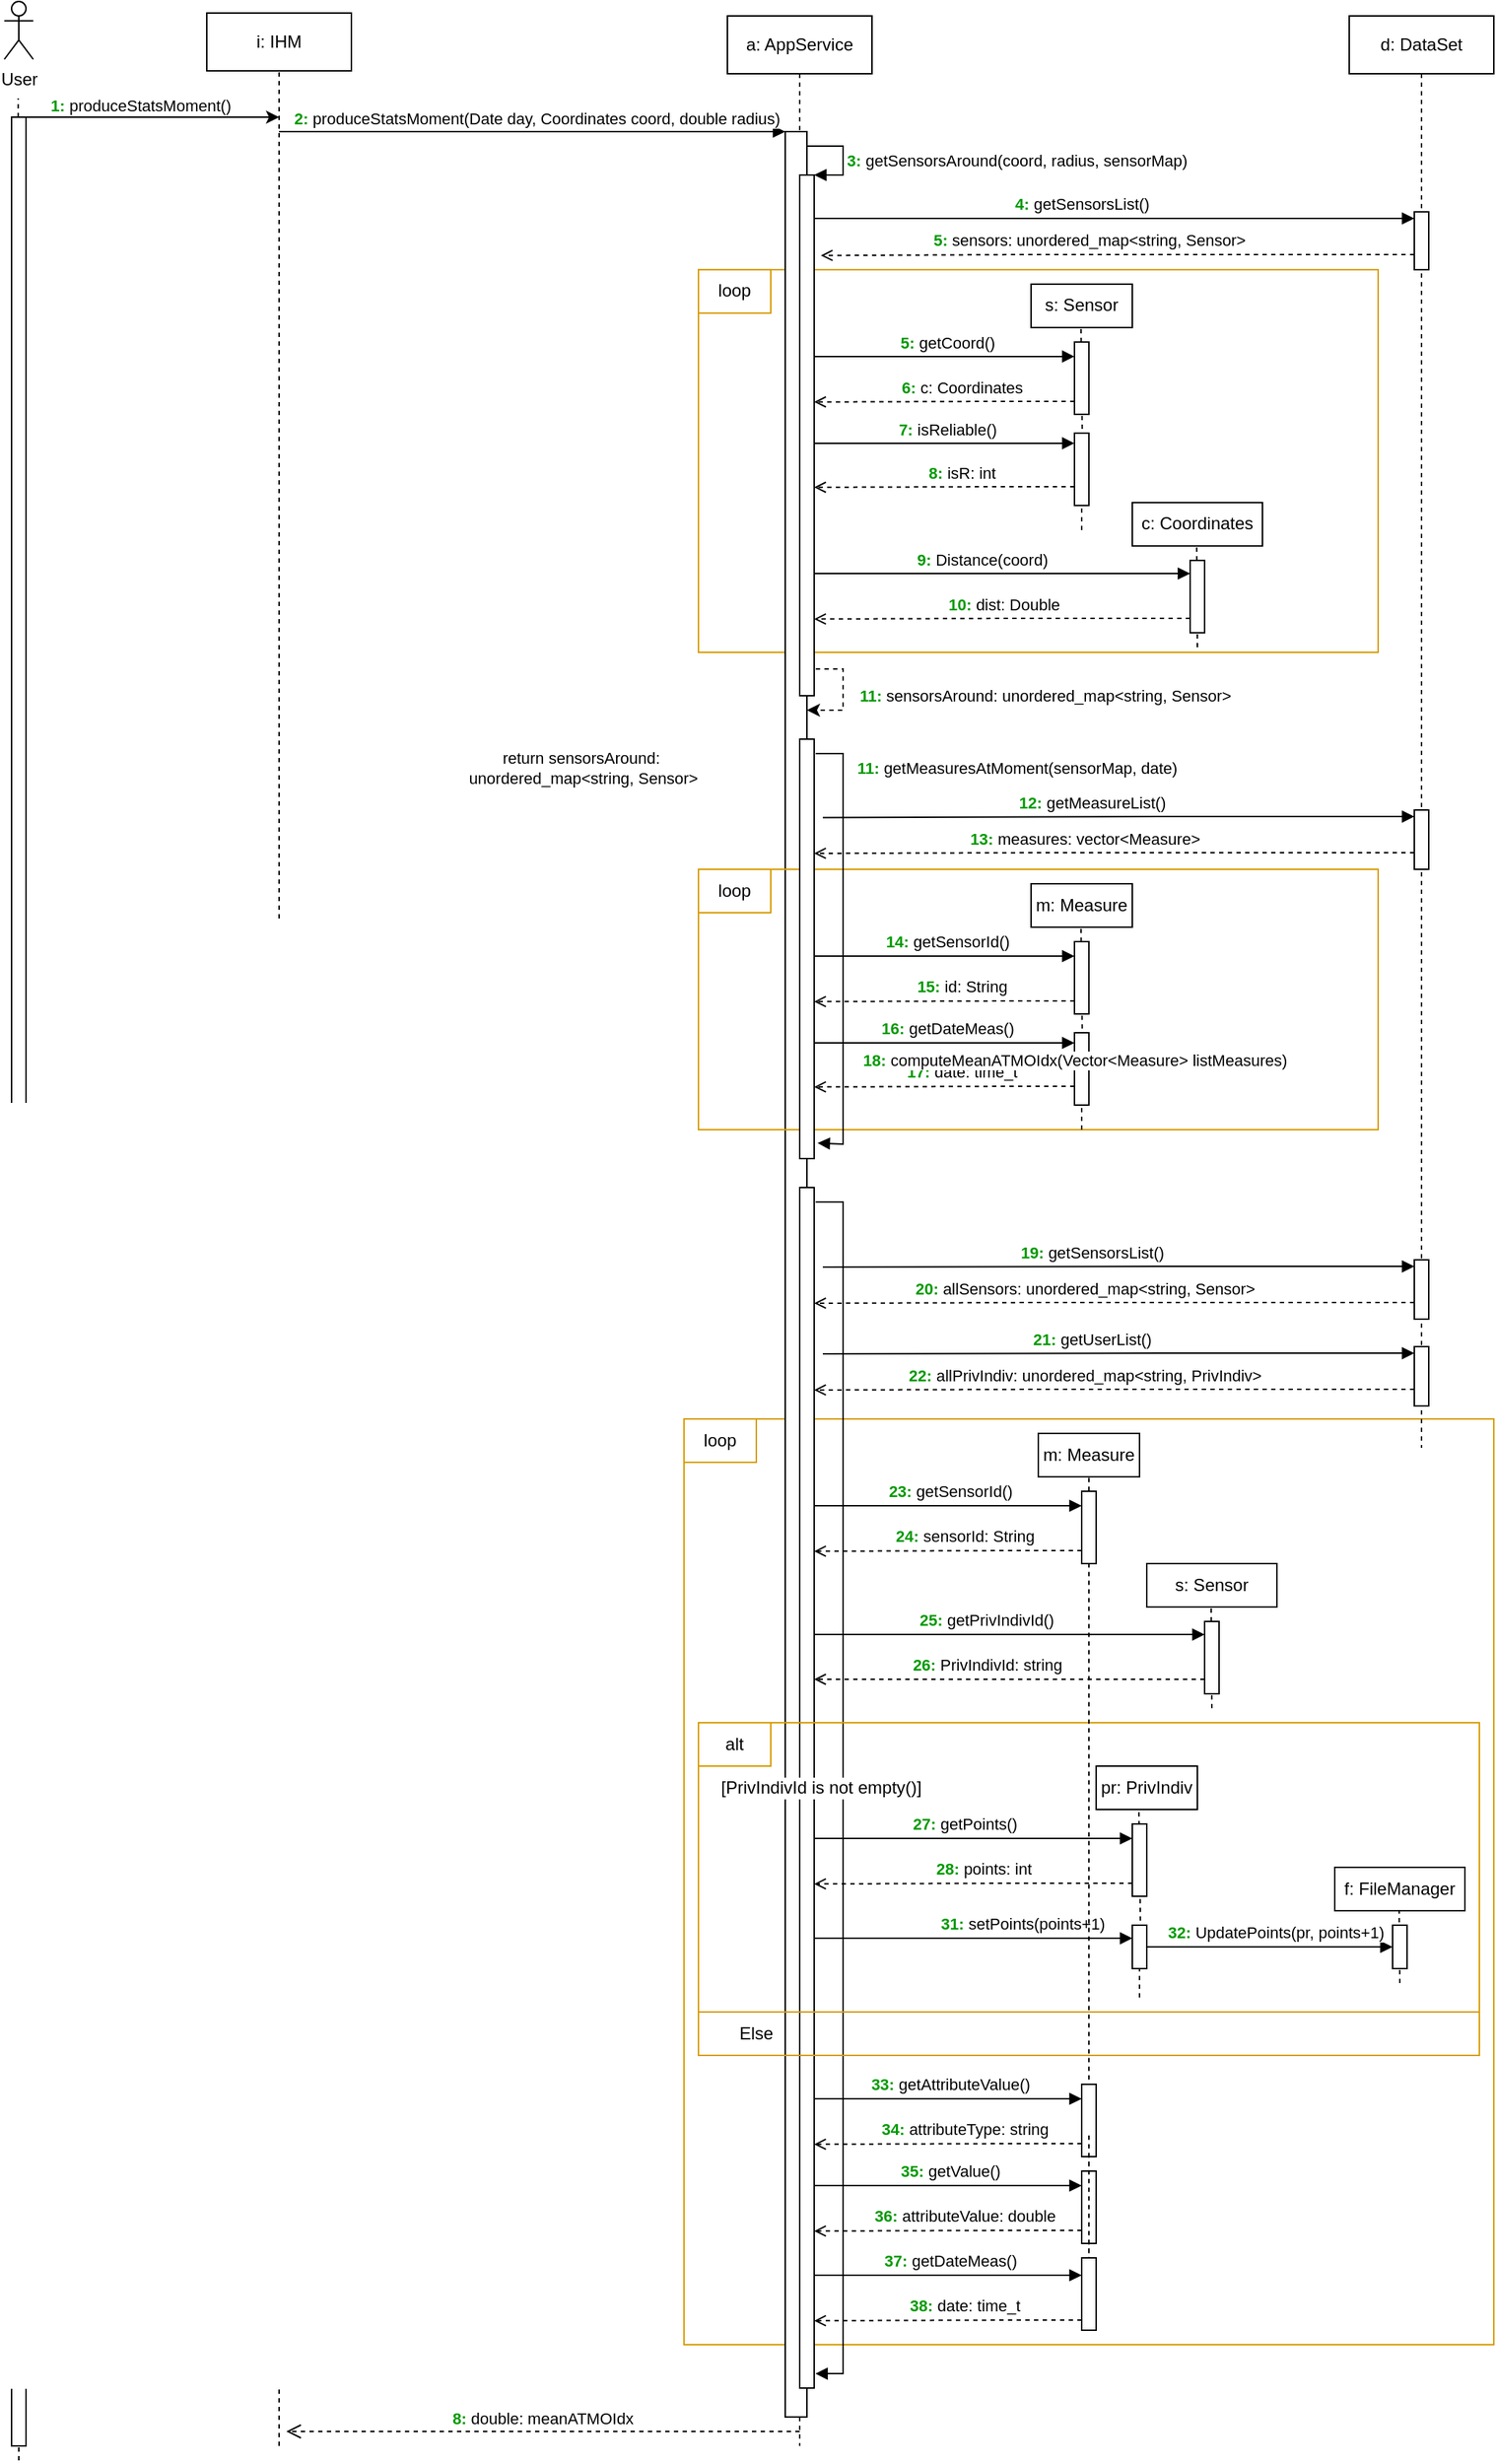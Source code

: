 <mxfile version="21.3.7" type="github">
  <diagram name="Page-1" id="I7RDIdogmaN5I8TK1vOo">
    <mxGraphModel dx="844" dy="445" grid="1" gridSize="10" guides="1" tooltips="1" connect="1" arrows="1" fold="1" page="1" pageScale="1" pageWidth="1169" pageHeight="827" math="0" shadow="0">
      <root>
        <mxCell id="0" />
        <mxCell id="1" parent="0" />
        <mxCell id="uYeei7Lv4TWuoTGojl9b-30" value="" style="rounded=0;whiteSpace=wrap;html=1;fillColor=none;strokeColor=#d79b00;" parent="1" vertex="1">
          <mxGeometry x="600" y="235.45" width="470" height="264.55" as="geometry" />
        </mxCell>
        <mxCell id="lTyu3lunZ6KWJDxjWzxX-1" value="" style="rounded=0;whiteSpace=wrap;html=1;fillColor=none;strokeColor=#d79b00;" parent="1" vertex="1">
          <mxGeometry x="590" y="1030" width="560" height="640" as="geometry" />
        </mxCell>
        <mxCell id="bnaxQuVBlEbO6aS_ppuL-53" value="a: AppService" style="shape=umlLifeline;perimeter=lifelinePerimeter;whiteSpace=wrap;html=1;container=0;dropTarget=0;collapsible=0;recursiveResize=0;outlineConnect=0;portConstraint=eastwest;newEdgeStyle={&quot;edgeStyle&quot;:&quot;elbowEdgeStyle&quot;,&quot;elbow&quot;:&quot;vertical&quot;,&quot;curved&quot;:0,&quot;rounded&quot;:0};" parent="1" vertex="1">
          <mxGeometry x="620" y="60" width="100" height="1680" as="geometry" />
        </mxCell>
        <mxCell id="bnaxQuVBlEbO6aS_ppuL-54" value="" style="html=1;points=[];perimeter=orthogonalPerimeter;outlineConnect=0;targetShapes=umlLifeline;portConstraint=eastwest;newEdgeStyle={&quot;edgeStyle&quot;:&quot;elbowEdgeStyle&quot;,&quot;elbow&quot;:&quot;vertical&quot;,&quot;curved&quot;:0,&quot;rounded&quot;:0};" parent="bnaxQuVBlEbO6aS_ppuL-53" vertex="1">
          <mxGeometry x="40" y="80" width="15" height="1580" as="geometry" />
        </mxCell>
        <mxCell id="uYeei7Lv4TWuoTGojl9b-63" value="" style="rounded=0;whiteSpace=wrap;html=1;fillColor=none;strokeColor=#d79b00;" parent="bnaxQuVBlEbO6aS_ppuL-53" vertex="1">
          <mxGeometry x="-20" y="590" width="470" height="180" as="geometry" />
        </mxCell>
        <mxCell id="uYeei7Lv4TWuoTGojl9b-64" value="loop" style="rounded=0;whiteSpace=wrap;html=1;fillColor=none;strokeColor=#d79b00;" parent="bnaxQuVBlEbO6aS_ppuL-53" vertex="1">
          <mxGeometry x="-20" y="590" width="50" height="30" as="geometry" />
        </mxCell>
        <mxCell id="uYeei7Lv4TWuoTGojl9b-65" value="m: Measure" style="rounded=0;whiteSpace=wrap;html=1;" parent="bnaxQuVBlEbO6aS_ppuL-53" vertex="1">
          <mxGeometry x="210" y="600" width="70" height="30" as="geometry" />
        </mxCell>
        <mxCell id="uYeei7Lv4TWuoTGojl9b-66" value="" style="endArrow=block;html=1;rounded=0;endFill=1;" parent="bnaxQuVBlEbO6aS_ppuL-53" target="uYeei7Lv4TWuoTGojl9b-69" edge="1">
          <mxGeometry width="50" height="50" relative="1" as="geometry">
            <mxPoint x="60" y="650" as="sourcePoint" />
            <mxPoint x="230" y="650" as="targetPoint" />
            <Array as="points">
              <mxPoint x="100" y="650" />
            </Array>
          </mxGeometry>
        </mxCell>
        <mxCell id="uYeei7Lv4TWuoTGojl9b-67" value="&lt;b style=&quot;border-color: var(--border-color); caret-color: rgb(0, 153, 0); color: rgb(0, 153, 0);&quot;&gt;14:&amp;nbsp;&lt;/b&gt;getSensorId()" style="edgeLabel;html=1;align=center;verticalAlign=middle;resizable=0;points=[];" parent="uYeei7Lv4TWuoTGojl9b-66" vertex="1" connectable="0">
          <mxGeometry x="-0.412" y="2" relative="1" as="geometry">
            <mxPoint x="39" y="-8" as="offset" />
          </mxGeometry>
        </mxCell>
        <mxCell id="uYeei7Lv4TWuoTGojl9b-68" value="" style="endArrow=none;dashed=1;html=1;rounded=0;exitX=0.563;exitY=0.422;exitDx=0;exitDy=0;exitPerimeter=0;" parent="bnaxQuVBlEbO6aS_ppuL-53" source="uYeei7Lv4TWuoTGojl9b-80" edge="1">
          <mxGeometry width="50" height="50" relative="1" as="geometry">
            <mxPoint x="245" y="700" as="sourcePoint" />
            <mxPoint x="244.55" y="630" as="targetPoint" />
          </mxGeometry>
        </mxCell>
        <mxCell id="uYeei7Lv4TWuoTGojl9b-69" value="" style="html=1;points=[];perimeter=orthogonalPerimeter;outlineConnect=0;targetShapes=umlLifeline;portConstraint=eastwest;newEdgeStyle={&quot;edgeStyle&quot;:&quot;elbowEdgeStyle&quot;,&quot;elbow&quot;:&quot;vertical&quot;,&quot;curved&quot;:0,&quot;rounded&quot;:0};" parent="bnaxQuVBlEbO6aS_ppuL-53" vertex="1">
          <mxGeometry x="240" y="640" width="10" height="50" as="geometry" />
        </mxCell>
        <mxCell id="uYeei7Lv4TWuoTGojl9b-70" value="" style="endArrow=open;html=1;rounded=0;endFill=0;dashed=1;entryX=1.055;entryY=0.269;entryDx=0;entryDy=0;entryPerimeter=0;" parent="bnaxQuVBlEbO6aS_ppuL-53" source="uYeei7Lv4TWuoTGojl9b-69" edge="1">
          <mxGeometry width="50" height="50" relative="1" as="geometry">
            <mxPoint x="240" y="670" as="sourcePoint" />
            <mxPoint x="60" y="681.45" as="targetPoint" />
            <Array as="points">
              <mxPoint x="200" y="681" />
            </Array>
          </mxGeometry>
        </mxCell>
        <mxCell id="uYeei7Lv4TWuoTGojl9b-71" value="&lt;b style=&quot;border-color: var(--border-color); caret-color: rgb(0, 153, 0); color: rgb(0, 153, 0);&quot;&gt;15: &lt;/b&gt;&lt;span style=&quot;border-color: var(--border-color); caret-color: rgb(0, 153, 0);&quot;&gt;id&lt;/span&gt;:&amp;nbsp;String" style="edgeLabel;html=1;align=center;verticalAlign=middle;resizable=0;points=[];" parent="uYeei7Lv4TWuoTGojl9b-70" vertex="1" connectable="0">
          <mxGeometry x="0.279" y="1" relative="1" as="geometry">
            <mxPoint x="37" y="-11" as="offset" />
          </mxGeometry>
        </mxCell>
        <mxCell id="uYeei7Lv4TWuoTGojl9b-79" value="" style="endArrow=none;dashed=1;html=1;rounded=0;" parent="bnaxQuVBlEbO6aS_ppuL-53" target="uYeei7Lv4TWuoTGojl9b-80" edge="1">
          <mxGeometry width="50" height="50" relative="1" as="geometry">
            <mxPoint x="245" y="770" as="sourcePoint" />
            <mxPoint x="244.55" y="630" as="targetPoint" />
          </mxGeometry>
        </mxCell>
        <mxCell id="uYeei7Lv4TWuoTGojl9b-80" value="" style="html=1;points=[];perimeter=orthogonalPerimeter;outlineConnect=0;targetShapes=umlLifeline;portConstraint=eastwest;newEdgeStyle={&quot;edgeStyle&quot;:&quot;elbowEdgeStyle&quot;,&quot;elbow&quot;:&quot;vertical&quot;,&quot;curved&quot;:0,&quot;rounded&quot;:0};" parent="bnaxQuVBlEbO6aS_ppuL-53" vertex="1">
          <mxGeometry x="240" y="703" width="10" height="50" as="geometry" />
        </mxCell>
        <mxCell id="uYeei7Lv4TWuoTGojl9b-81" value="" style="endArrow=block;html=1;rounded=0;endFill=1;" parent="bnaxQuVBlEbO6aS_ppuL-53" edge="1">
          <mxGeometry width="50" height="50" relative="1" as="geometry">
            <mxPoint x="60" y="710" as="sourcePoint" />
            <mxPoint x="240" y="710" as="targetPoint" />
            <Array as="points">
              <mxPoint x="100" y="710" />
            </Array>
          </mxGeometry>
        </mxCell>
        <mxCell id="uYeei7Lv4TWuoTGojl9b-82" value="&lt;b style=&quot;border-color: var(--border-color); caret-color: rgb(0, 153, 0); color: rgb(0, 153, 0);&quot;&gt;16:&amp;nbsp;&lt;/b&gt;getDateMeas()" style="edgeLabel;html=1;align=center;verticalAlign=middle;resizable=0;points=[];" parent="uYeei7Lv4TWuoTGojl9b-81" vertex="1" connectable="0">
          <mxGeometry x="-0.412" y="2" relative="1" as="geometry">
            <mxPoint x="39" y="-8" as="offset" />
          </mxGeometry>
        </mxCell>
        <mxCell id="uYeei7Lv4TWuoTGojl9b-83" value="" style="endArrow=open;html=1;rounded=0;endFill=0;dashed=1;entryX=1.055;entryY=0.269;entryDx=0;entryDy=0;entryPerimeter=0;" parent="bnaxQuVBlEbO6aS_ppuL-53" edge="1">
          <mxGeometry width="50" height="50" relative="1" as="geometry">
            <mxPoint x="240" y="740" as="sourcePoint" />
            <mxPoint x="60" y="740.45" as="targetPoint" />
            <Array as="points">
              <mxPoint x="200" y="740" />
            </Array>
          </mxGeometry>
        </mxCell>
        <mxCell id="uYeei7Lv4TWuoTGojl9b-84" value="&lt;b style=&quot;border-color: var(--border-color); caret-color: rgb(0, 153, 0); color: rgb(0, 153, 0);&quot;&gt;17: &lt;/b&gt;&lt;span style=&quot;border-color: var(--border-color); caret-color: rgb(0, 153, 0);&quot;&gt;date:&lt;/span&gt;&lt;b style=&quot;border-color: var(--border-color); caret-color: rgb(0, 153, 0); color: rgb(0, 153, 0);&quot;&gt;&amp;nbsp;&lt;/b&gt;time_t" style="edgeLabel;html=1;align=center;verticalAlign=middle;resizable=0;points=[];" parent="uYeei7Lv4TWuoTGojl9b-83" vertex="1" connectable="0">
          <mxGeometry x="0.279" y="1" relative="1" as="geometry">
            <mxPoint x="37" y="-11" as="offset" />
          </mxGeometry>
        </mxCell>
        <mxCell id="bnaxQuVBlEbO6aS_ppuL-55" value="&lt;font color=&quot;#009900&quot;&gt;&lt;b&gt;2:&lt;/b&gt;&lt;/font&gt;&lt;font color=&quot;#99ff99&quot;&gt; &lt;/font&gt;produceStatsMoment(Date day, Coordinates coord, double radius)" style="html=1;verticalAlign=bottom;endArrow=block;edgeStyle=elbowEdgeStyle;elbow=vertical;curved=0;rounded=0;" parent="1" target="bnaxQuVBlEbO6aS_ppuL-54" edge="1">
          <mxGeometry x="0.014" relative="1" as="geometry">
            <mxPoint x="310" y="140" as="sourcePoint" />
            <Array as="points">
              <mxPoint x="390" y="140" />
            </Array>
            <mxPoint as="offset" />
          </mxGeometry>
        </mxCell>
        <mxCell id="bnaxQuVBlEbO6aS_ppuL-57" value="d: DataSet" style="shape=umlLifeline;perimeter=lifelinePerimeter;whiteSpace=wrap;html=1;container=0;dropTarget=0;collapsible=0;recursiveResize=0;outlineConnect=0;portConstraint=eastwest;newEdgeStyle={&quot;edgeStyle&quot;:&quot;elbowEdgeStyle&quot;,&quot;elbow&quot;:&quot;vertical&quot;,&quot;curved&quot;:0,&quot;rounded&quot;:0};" parent="1" vertex="1">
          <mxGeometry x="1050" y="60" width="100" height="990" as="geometry" />
        </mxCell>
        <mxCell id="bnaxQuVBlEbO6aS_ppuL-59" value="" style="html=1;points=[];perimeter=orthogonalPerimeter;outlineConnect=0;targetShapes=umlLifeline;portConstraint=eastwest;newEdgeStyle={&quot;edgeStyle&quot;:&quot;elbowEdgeStyle&quot;,&quot;elbow&quot;:&quot;vertical&quot;,&quot;curved&quot;:0,&quot;rounded&quot;:0};" parent="bnaxQuVBlEbO6aS_ppuL-57" vertex="1">
          <mxGeometry x="45" y="135.45" width="10" height="40" as="geometry" />
        </mxCell>
        <mxCell id="uYeei7Lv4TWuoTGojl9b-89" value="" style="html=1;points=[];perimeter=orthogonalPerimeter;outlineConnect=0;targetShapes=umlLifeline;portConstraint=eastwest;newEdgeStyle={&quot;edgeStyle&quot;:&quot;elbowEdgeStyle&quot;,&quot;elbow&quot;:&quot;vertical&quot;,&quot;curved&quot;:0,&quot;rounded&quot;:0};" parent="bnaxQuVBlEbO6aS_ppuL-57" vertex="1">
          <mxGeometry x="45" y="860" width="10" height="41" as="geometry" />
        </mxCell>
        <mxCell id="uYeei7Lv4TWuoTGojl9b-90" value="" style="endArrow=block;html=1;rounded=0;endFill=1;exitX=1.6;exitY=0.187;exitDx=0;exitDy=0;exitPerimeter=0;" parent="bnaxQuVBlEbO6aS_ppuL-57" edge="1">
          <mxGeometry width="50" height="50" relative="1" as="geometry">
            <mxPoint x="-364" y="865" as="sourcePoint" />
            <mxPoint x="45" y="864.55" as="targetPoint" />
            <Array as="points">
              <mxPoint x="-130" y="864.55" />
            </Array>
          </mxGeometry>
        </mxCell>
        <mxCell id="uYeei7Lv4TWuoTGojl9b-91" value="&lt;b style=&quot;border-color: var(--border-color); caret-color: rgb(0, 153, 0); color: rgb(0, 153, 0);&quot;&gt;19:&amp;nbsp;&lt;/b&gt;getSensorsList()" style="edgeLabel;html=1;align=center;verticalAlign=middle;resizable=0;points=[];" parent="uYeei7Lv4TWuoTGojl9b-90" vertex="1" connectable="0">
          <mxGeometry x="-0.412" y="2" relative="1" as="geometry">
            <mxPoint x="66" y="-8" as="offset" />
          </mxGeometry>
        </mxCell>
        <mxCell id="uYeei7Lv4TWuoTGojl9b-92" value="" style="endArrow=open;html=1;rounded=0;endFill=0;dashed=1;entryX=0.964;entryY=0.236;entryDx=0;entryDy=0;entryPerimeter=0;" parent="bnaxQuVBlEbO6aS_ppuL-57" edge="1">
          <mxGeometry width="50" height="50" relative="1" as="geometry">
            <mxPoint x="45" y="889.55" as="sourcePoint" />
            <mxPoint x="-370" y="890" as="targetPoint" />
            <Array as="points">
              <mxPoint x="-225" y="889.55" />
            </Array>
          </mxGeometry>
        </mxCell>
        <mxCell id="uYeei7Lv4TWuoTGojl9b-93" value="&lt;b style=&quot;border-color: var(--border-color); caret-color: rgb(0, 153, 0); color: rgb(0, 153, 0);&quot;&gt;20:&amp;nbsp;&lt;/b&gt;allSensors:&amp;nbsp;unordered_map&amp;lt;string, Sensor&amp;gt;" style="edgeLabel;html=1;align=center;verticalAlign=middle;resizable=0;points=[];" parent="uYeei7Lv4TWuoTGojl9b-92" vertex="1" connectable="0">
          <mxGeometry x="0.279" y="1" relative="1" as="geometry">
            <mxPoint x="37" y="-11" as="offset" />
          </mxGeometry>
        </mxCell>
        <mxCell id="uYeei7Lv4TWuoTGojl9b-94" value="" style="html=1;points=[];perimeter=orthogonalPerimeter;outlineConnect=0;targetShapes=umlLifeline;portConstraint=eastwest;newEdgeStyle={&quot;edgeStyle&quot;:&quot;elbowEdgeStyle&quot;,&quot;elbow&quot;:&quot;vertical&quot;,&quot;curved&quot;:0,&quot;rounded&quot;:0};" parent="bnaxQuVBlEbO6aS_ppuL-57" vertex="1">
          <mxGeometry x="45" y="920" width="10" height="41" as="geometry" />
        </mxCell>
        <mxCell id="uYeei7Lv4TWuoTGojl9b-95" value="" style="endArrow=block;html=1;rounded=0;endFill=1;exitX=1.6;exitY=0.187;exitDx=0;exitDy=0;exitPerimeter=0;" parent="bnaxQuVBlEbO6aS_ppuL-57" edge="1">
          <mxGeometry width="50" height="50" relative="1" as="geometry">
            <mxPoint x="-364" y="925" as="sourcePoint" />
            <mxPoint x="45" y="924.55" as="targetPoint" />
            <Array as="points">
              <mxPoint x="-130" y="924.55" />
            </Array>
          </mxGeometry>
        </mxCell>
        <mxCell id="uYeei7Lv4TWuoTGojl9b-96" value="&lt;b style=&quot;border-color: var(--border-color); caret-color: rgb(0, 153, 0); color: rgb(0, 153, 0);&quot;&gt;21:&amp;nbsp;&lt;/b&gt;getUserList()" style="edgeLabel;html=1;align=center;verticalAlign=middle;resizable=0;points=[];" parent="uYeei7Lv4TWuoTGojl9b-95" vertex="1" connectable="0">
          <mxGeometry x="-0.412" y="2" relative="1" as="geometry">
            <mxPoint x="66" y="-8" as="offset" />
          </mxGeometry>
        </mxCell>
        <mxCell id="uYeei7Lv4TWuoTGojl9b-97" value="" style="endArrow=open;html=1;rounded=0;endFill=0;dashed=1;entryX=0.964;entryY=0.236;entryDx=0;entryDy=0;entryPerimeter=0;" parent="bnaxQuVBlEbO6aS_ppuL-57" edge="1">
          <mxGeometry width="50" height="50" relative="1" as="geometry">
            <mxPoint x="45" y="949.55" as="sourcePoint" />
            <mxPoint x="-370" y="950" as="targetPoint" />
            <Array as="points">
              <mxPoint x="-225" y="949.55" />
            </Array>
          </mxGeometry>
        </mxCell>
        <mxCell id="uYeei7Lv4TWuoTGojl9b-98" value="&lt;b style=&quot;border-color: var(--border-color); caret-color: rgb(0, 153, 0); color: rgb(0, 153, 0);&quot;&gt;22:&amp;nbsp;&lt;/b&gt;allPrivIndiv:&amp;nbsp;unordered_map&amp;lt;string, PrivIndiv&amp;gt;" style="edgeLabel;html=1;align=center;verticalAlign=middle;resizable=0;points=[];" parent="uYeei7Lv4TWuoTGojl9b-97" vertex="1" connectable="0">
          <mxGeometry x="0.279" y="1" relative="1" as="geometry">
            <mxPoint x="37" y="-11" as="offset" />
          </mxGeometry>
        </mxCell>
        <mxCell id="bnaxQuVBlEbO6aS_ppuL-64" value="" style="endArrow=block;html=1;rounded=0;endFill=1;" parent="1" edge="1">
          <mxGeometry width="50" height="50" relative="1" as="geometry">
            <mxPoint x="675" y="200" as="sourcePoint" />
            <mxPoint x="1095" y="200" as="targetPoint" />
            <Array as="points">
              <mxPoint x="920" y="200" />
            </Array>
          </mxGeometry>
        </mxCell>
        <mxCell id="bnaxQuVBlEbO6aS_ppuL-65" value="&lt;b style=&quot;border-color: var(--border-color); caret-color: rgb(0, 153, 0); color: rgb(0, 153, 0);&quot;&gt;4:&amp;nbsp;&lt;/b&gt;getSensorsList()" style="edgeLabel;html=1;align=center;verticalAlign=middle;resizable=0;points=[];" parent="bnaxQuVBlEbO6aS_ppuL-64" vertex="1" connectable="0">
          <mxGeometry x="-0.412" y="2" relative="1" as="geometry">
            <mxPoint x="66" y="-8" as="offset" />
          </mxGeometry>
        </mxCell>
        <mxCell id="bnaxQuVBlEbO6aS_ppuL-66" value="" style="endArrow=open;html=1;rounded=0;endFill=0;dashed=1;entryX=1.462;entryY=0.195;entryDx=0;entryDy=0;entryPerimeter=0;" parent="1" edge="1">
          <mxGeometry width="50" height="50" relative="1" as="geometry">
            <mxPoint x="1095" y="225" as="sourcePoint" />
            <mxPoint x="684.62" y="225.65" as="targetPoint" />
            <Array as="points">
              <mxPoint x="825" y="225" />
            </Array>
          </mxGeometry>
        </mxCell>
        <mxCell id="bnaxQuVBlEbO6aS_ppuL-67" value="&lt;b style=&quot;border-color: var(--border-color); caret-color: rgb(0, 153, 0); color: rgb(0, 153, 0);&quot;&gt;5:&amp;nbsp;&lt;/b&gt;sensors:&amp;nbsp;unordered_map&amp;lt;string, Sensor&amp;gt;" style="edgeLabel;html=1;align=center;verticalAlign=middle;resizable=0;points=[];" parent="bnaxQuVBlEbO6aS_ppuL-66" vertex="1" connectable="0">
          <mxGeometry x="0.279" y="1" relative="1" as="geometry">
            <mxPoint x="37" y="-11" as="offset" />
          </mxGeometry>
        </mxCell>
        <mxCell id="bnaxQuVBlEbO6aS_ppuL-72" value="" style="endArrow=none;dashed=1;html=1;rounded=0;entryX=0.5;entryY=1;entryDx=0;entryDy=0;" parent="1" target="SnQVtgiCFjpJ4soECr5Y-1" edge="1">
          <mxGeometry width="50" height="50" relative="1" as="geometry">
            <mxPoint x="310" y="1740" as="sourcePoint" />
            <mxPoint x="300" y="105" as="targetPoint" />
          </mxGeometry>
        </mxCell>
        <mxCell id="SnQVtgiCFjpJ4soECr5Y-1" value="i: IHM" style="rounded=0;whiteSpace=wrap;html=1;" parent="1" vertex="1">
          <mxGeometry x="260" y="58" width="100" height="40" as="geometry" />
        </mxCell>
        <mxCell id="SnQVtgiCFjpJ4soECr5Y-16" value="User" style="shape=umlActor;verticalLabelPosition=bottom;verticalAlign=top;html=1;outlineConnect=0;" parent="1" vertex="1">
          <mxGeometry x="120" y="50" width="20" height="40" as="geometry" />
        </mxCell>
        <mxCell id="SnQVtgiCFjpJ4soECr5Y-17" value="" style="endArrow=none;dashed=1;html=1;rounded=0;" parent="1" source="SnQVtgiCFjpJ4soECr5Y-18" edge="1">
          <mxGeometry width="50" height="50" relative="1" as="geometry">
            <mxPoint x="130" y="370" as="sourcePoint" />
            <mxPoint x="129.6" y="117" as="targetPoint" />
          </mxGeometry>
        </mxCell>
        <mxCell id="SnQVtgiCFjpJ4soECr5Y-19" value="" style="endArrow=none;dashed=1;html=1;rounded=0;" parent="1" target="SnQVtgiCFjpJ4soECr5Y-18" edge="1">
          <mxGeometry width="50" height="50" relative="1" as="geometry">
            <mxPoint x="130" y="1750" as="sourcePoint" />
            <mxPoint x="129.6" y="117" as="targetPoint" />
          </mxGeometry>
        </mxCell>
        <mxCell id="SnQVtgiCFjpJ4soECr5Y-18" value="" style="rounded=0;whiteSpace=wrap;html=1;" parent="1" vertex="1">
          <mxGeometry x="125" y="130" width="10" height="1610" as="geometry" />
        </mxCell>
        <mxCell id="SnQVtgiCFjpJ4soECr5Y-20" value="" style="endArrow=classic;html=1;rounded=0;exitX=1;exitY=0;exitDx=0;exitDy=0;" parent="1" source="SnQVtgiCFjpJ4soECr5Y-18" edge="1">
          <mxGeometry width="50" height="50" relative="1" as="geometry">
            <mxPoint x="230" y="180" as="sourcePoint" />
            <mxPoint x="310" y="130" as="targetPoint" />
          </mxGeometry>
        </mxCell>
        <mxCell id="SnQVtgiCFjpJ4soECr5Y-21" value="&lt;b style=&quot;border-color: var(--border-color); caret-color: rgb(0, 153, 0); color: rgb(0, 153, 0);&quot;&gt;1:&amp;nbsp;&lt;/b&gt;produceStatsMoment()" style="edgeLabel;html=1;align=center;verticalAlign=middle;resizable=0;points=[];" parent="SnQVtgiCFjpJ4soECr5Y-20" vertex="1" connectable="0">
          <mxGeometry x="-0.213" relative="1" as="geometry">
            <mxPoint x="10" y="-8" as="offset" />
          </mxGeometry>
        </mxCell>
        <mxCell id="uYeei7Lv4TWuoTGojl9b-27" value="" style="rounded=0;whiteSpace=wrap;html=1;" parent="1" vertex="1">
          <mxGeometry x="670" y="170" width="10" height="360" as="geometry" />
        </mxCell>
        <mxCell id="uYeei7Lv4TWuoTGojl9b-28" value="" style="endArrow=block;html=1;rounded=0;endFill=1;entryX=1;entryY=0;entryDx=0;entryDy=0;" parent="1" target="uYeei7Lv4TWuoTGojl9b-27" edge="1" source="bnaxQuVBlEbO6aS_ppuL-54">
          <mxGeometry width="50" height="50" relative="1" as="geometry">
            <mxPoint x="681" y="160" as="sourcePoint" />
            <mxPoint x="681" y="660" as="targetPoint" />
            <Array as="points">
              <mxPoint x="700" y="150" />
              <mxPoint x="700" y="170" />
            </Array>
          </mxGeometry>
        </mxCell>
        <mxCell id="uYeei7Lv4TWuoTGojl9b-29" value="&lt;b style=&quot;border-color: var(--border-color); caret-color: rgb(0, 153, 0); color: rgb(0, 153, 0);&quot;&gt;3:&amp;nbsp;&lt;/b&gt;getSensorsAround(coord, radius, sensorMap)" style="edgeLabel;html=1;align=center;verticalAlign=middle;resizable=0;points=[];" parent="uYeei7Lv4TWuoTGojl9b-28" vertex="1" connectable="0">
          <mxGeometry x="0.018" y="2" relative="1" as="geometry">
            <mxPoint x="118" y="2" as="offset" />
          </mxGeometry>
        </mxCell>
        <mxCell id="uYeei7Lv4TWuoTGojl9b-31" value="loop" style="rounded=0;whiteSpace=wrap;html=1;fillColor=none;strokeColor=#d79b00;" parent="1" vertex="1">
          <mxGeometry x="600" y="235.45" width="50" height="30" as="geometry" />
        </mxCell>
        <mxCell id="uYeei7Lv4TWuoTGojl9b-34" value="s: Sensor" style="rounded=0;whiteSpace=wrap;html=1;" parent="1" vertex="1">
          <mxGeometry x="830" y="245.45" width="70" height="30" as="geometry" />
        </mxCell>
        <mxCell id="uYeei7Lv4TWuoTGojl9b-35" value="" style="endArrow=block;html=1;rounded=0;endFill=1;" parent="1" target="uYeei7Lv4TWuoTGojl9b-38" edge="1">
          <mxGeometry width="50" height="50" relative="1" as="geometry">
            <mxPoint x="680" y="295.45" as="sourcePoint" />
            <mxPoint x="850" y="295.45" as="targetPoint" />
            <Array as="points">
              <mxPoint x="720" y="295.45" />
            </Array>
          </mxGeometry>
        </mxCell>
        <mxCell id="uYeei7Lv4TWuoTGojl9b-36" value="&lt;b style=&quot;border-color: var(--border-color); caret-color: rgb(0, 153, 0); color: rgb(0, 153, 0);&quot;&gt;5:&amp;nbsp;&lt;/b&gt;getCoord()" style="edgeLabel;html=1;align=center;verticalAlign=middle;resizable=0;points=[];" parent="uYeei7Lv4TWuoTGojl9b-35" vertex="1" connectable="0">
          <mxGeometry x="-0.412" y="2" relative="1" as="geometry">
            <mxPoint x="39" y="-8" as="offset" />
          </mxGeometry>
        </mxCell>
        <mxCell id="uYeei7Lv4TWuoTGojl9b-37" value="" style="endArrow=none;dashed=1;html=1;rounded=0;exitX=0.563;exitY=0.422;exitDx=0;exitDy=0;exitPerimeter=0;" parent="1" source="uYeei7Lv4TWuoTGojl9b-49" edge="1">
          <mxGeometry width="50" height="50" relative="1" as="geometry">
            <mxPoint x="865" y="345.45" as="sourcePoint" />
            <mxPoint x="864.55" y="275.45" as="targetPoint" />
          </mxGeometry>
        </mxCell>
        <mxCell id="uYeei7Lv4TWuoTGojl9b-38" value="" style="html=1;points=[];perimeter=orthogonalPerimeter;outlineConnect=0;targetShapes=umlLifeline;portConstraint=eastwest;newEdgeStyle={&quot;edgeStyle&quot;:&quot;elbowEdgeStyle&quot;,&quot;elbow&quot;:&quot;vertical&quot;,&quot;curved&quot;:0,&quot;rounded&quot;:0};" parent="1" vertex="1">
          <mxGeometry x="860" y="285.45" width="10" height="50" as="geometry" />
        </mxCell>
        <mxCell id="uYeei7Lv4TWuoTGojl9b-39" value="" style="endArrow=open;html=1;rounded=0;endFill=0;dashed=1;entryX=1.055;entryY=0.269;entryDx=0;entryDy=0;entryPerimeter=0;" parent="1" source="uYeei7Lv4TWuoTGojl9b-38" edge="1">
          <mxGeometry width="50" height="50" relative="1" as="geometry">
            <mxPoint x="860" y="315.45" as="sourcePoint" />
            <mxPoint x="680" y="326.9" as="targetPoint" />
            <Array as="points">
              <mxPoint x="820" y="326.45" />
            </Array>
          </mxGeometry>
        </mxCell>
        <mxCell id="uYeei7Lv4TWuoTGojl9b-40" value="&lt;b style=&quot;border-color: var(--border-color); caret-color: rgb(0, 153, 0); color: rgb(0, 153, 0);&quot;&gt;6:&amp;nbsp;&lt;/b&gt;c:&amp;nbsp;Coordinates" style="edgeLabel;html=1;align=center;verticalAlign=middle;resizable=0;points=[];" parent="uYeei7Lv4TWuoTGojl9b-39" vertex="1" connectable="0">
          <mxGeometry x="0.279" y="1" relative="1" as="geometry">
            <mxPoint x="37" y="-11" as="offset" />
          </mxGeometry>
        </mxCell>
        <mxCell id="uYeei7Lv4TWuoTGojl9b-42" value="c: Coordinates" style="rounded=0;whiteSpace=wrap;html=1;" parent="1" vertex="1">
          <mxGeometry x="900" y="396.45" width="90" height="30" as="geometry" />
        </mxCell>
        <mxCell id="uYeei7Lv4TWuoTGojl9b-43" value="" style="endArrow=none;dashed=1;html=1;rounded=0;" parent="1" edge="1">
          <mxGeometry width="50" height="50" relative="1" as="geometry">
            <mxPoint x="945" y="496.45" as="sourcePoint" />
            <mxPoint x="944.55" y="426.45" as="targetPoint" />
          </mxGeometry>
        </mxCell>
        <mxCell id="uYeei7Lv4TWuoTGojl9b-44" value="" style="html=1;points=[];perimeter=orthogonalPerimeter;outlineConnect=0;targetShapes=umlLifeline;portConstraint=eastwest;newEdgeStyle={&quot;edgeStyle&quot;:&quot;elbowEdgeStyle&quot;,&quot;elbow&quot;:&quot;vertical&quot;,&quot;curved&quot;:0,&quot;rounded&quot;:0};" parent="1" vertex="1">
          <mxGeometry x="940" y="436.45" width="10" height="50" as="geometry" />
        </mxCell>
        <mxCell id="uYeei7Lv4TWuoTGojl9b-45" value="" style="endArrow=block;html=1;rounded=0;endFill=1;" parent="1" target="uYeei7Lv4TWuoTGojl9b-44" edge="1">
          <mxGeometry width="50" height="50" relative="1" as="geometry">
            <mxPoint x="680" y="445.5" as="sourcePoint" />
            <mxPoint x="860" y="445.5" as="targetPoint" />
            <Array as="points">
              <mxPoint x="720" y="445.5" />
            </Array>
          </mxGeometry>
        </mxCell>
        <mxCell id="uYeei7Lv4TWuoTGojl9b-46" value="&lt;b style=&quot;border-color: var(--border-color); caret-color: rgb(0, 153, 0); color: rgb(0, 153, 0);&quot;&gt;9:&amp;nbsp;&lt;/b&gt;Distance(coord)" style="edgeLabel;html=1;align=center;verticalAlign=middle;resizable=0;points=[];" parent="uYeei7Lv4TWuoTGojl9b-45" vertex="1" connectable="0">
          <mxGeometry x="-0.412" y="2" relative="1" as="geometry">
            <mxPoint x="39" y="-8" as="offset" />
          </mxGeometry>
        </mxCell>
        <mxCell id="uYeei7Lv4TWuoTGojl9b-47" value="" style="endArrow=open;html=1;rounded=0;endFill=0;dashed=1;entryX=1.055;entryY=0.269;entryDx=0;entryDy=0;entryPerimeter=0;" parent="1" source="uYeei7Lv4TWuoTGojl9b-44" edge="1">
          <mxGeometry width="50" height="50" relative="1" as="geometry">
            <mxPoint x="860" y="476.5" as="sourcePoint" />
            <mxPoint x="680" y="476.95" as="targetPoint" />
            <Array as="points">
              <mxPoint x="820" y="476.5" />
            </Array>
          </mxGeometry>
        </mxCell>
        <mxCell id="uYeei7Lv4TWuoTGojl9b-48" value="&lt;b style=&quot;border-color: var(--border-color); caret-color: rgb(0, 153, 0); color: rgb(0, 153, 0);&quot;&gt;10:&amp;nbsp;&lt;/b&gt;dist: Double" style="edgeLabel;html=1;align=center;verticalAlign=middle;resizable=0;points=[];" parent="uYeei7Lv4TWuoTGojl9b-47" vertex="1" connectable="0">
          <mxGeometry x="0.279" y="1" relative="1" as="geometry">
            <mxPoint x="37" y="-11" as="offset" />
          </mxGeometry>
        </mxCell>
        <mxCell id="uYeei7Lv4TWuoTGojl9b-50" value="" style="endArrow=none;dashed=1;html=1;rounded=0;" parent="1" target="uYeei7Lv4TWuoTGojl9b-49" edge="1">
          <mxGeometry width="50" height="50" relative="1" as="geometry">
            <mxPoint x="865" y="415.45" as="sourcePoint" />
            <mxPoint x="864.55" y="275.45" as="targetPoint" />
          </mxGeometry>
        </mxCell>
        <mxCell id="uYeei7Lv4TWuoTGojl9b-49" value="" style="html=1;points=[];perimeter=orthogonalPerimeter;outlineConnect=0;targetShapes=umlLifeline;portConstraint=eastwest;newEdgeStyle={&quot;edgeStyle&quot;:&quot;elbowEdgeStyle&quot;,&quot;elbow&quot;:&quot;vertical&quot;,&quot;curved&quot;:0,&quot;rounded&quot;:0};" parent="1" vertex="1">
          <mxGeometry x="860" y="348.45" width="10" height="50" as="geometry" />
        </mxCell>
        <mxCell id="uYeei7Lv4TWuoTGojl9b-51" value="" style="endArrow=block;html=1;rounded=0;endFill=1;" parent="1" edge="1">
          <mxGeometry width="50" height="50" relative="1" as="geometry">
            <mxPoint x="680" y="355.45" as="sourcePoint" />
            <mxPoint x="860" y="355.45" as="targetPoint" />
            <Array as="points">
              <mxPoint x="720" y="355.45" />
            </Array>
          </mxGeometry>
        </mxCell>
        <mxCell id="uYeei7Lv4TWuoTGojl9b-52" value="&lt;b style=&quot;border-color: var(--border-color); caret-color: rgb(0, 153, 0); color: rgb(0, 153, 0);&quot;&gt;7:&amp;nbsp;&lt;/b&gt;isReliable()" style="edgeLabel;html=1;align=center;verticalAlign=middle;resizable=0;points=[];" parent="uYeei7Lv4TWuoTGojl9b-51" vertex="1" connectable="0">
          <mxGeometry x="-0.412" y="2" relative="1" as="geometry">
            <mxPoint x="39" y="-8" as="offset" />
          </mxGeometry>
        </mxCell>
        <mxCell id="uYeei7Lv4TWuoTGojl9b-53" value="" style="endArrow=open;html=1;rounded=0;endFill=0;dashed=1;entryX=1.055;entryY=0.269;entryDx=0;entryDy=0;entryPerimeter=0;" parent="1" edge="1">
          <mxGeometry width="50" height="50" relative="1" as="geometry">
            <mxPoint x="860" y="385.45" as="sourcePoint" />
            <mxPoint x="680" y="385.9" as="targetPoint" />
            <Array as="points">
              <mxPoint x="820" y="385.45" />
            </Array>
          </mxGeometry>
        </mxCell>
        <mxCell id="uYeei7Lv4TWuoTGojl9b-54" value="&lt;b style=&quot;border-color: var(--border-color); caret-color: rgb(0, 153, 0); color: rgb(0, 153, 0);&quot;&gt;8: &lt;/b&gt;&lt;span style=&quot;border-color: var(--border-color); caret-color: rgb(0, 153, 0);&quot;&gt;isR&lt;/span&gt;:&amp;nbsp;int" style="edgeLabel;html=1;align=center;verticalAlign=middle;resizable=0;points=[];" parent="uYeei7Lv4TWuoTGojl9b-53" vertex="1" connectable="0">
          <mxGeometry x="0.279" y="1" relative="1" as="geometry">
            <mxPoint x="37" y="-11" as="offset" />
          </mxGeometry>
        </mxCell>
        <mxCell id="uYeei7Lv4TWuoTGojl9b-55" value="" style="rounded=0;whiteSpace=wrap;html=1;" parent="1" vertex="1">
          <mxGeometry x="670" y="560" width="10" height="290" as="geometry" />
        </mxCell>
        <mxCell id="uYeei7Lv4TWuoTGojl9b-56" value="" style="endArrow=block;html=1;rounded=0;endFill=1;entryX=1.236;entryY=0.963;entryDx=0;entryDy=0;entryPerimeter=0;" parent="1" target="uYeei7Lv4TWuoTGojl9b-55" edge="1">
          <mxGeometry width="50" height="50" relative="1" as="geometry">
            <mxPoint x="681" y="570" as="sourcePoint" />
            <mxPoint x="681" y="1070" as="targetPoint" />
            <Array as="points">
              <mxPoint x="700" y="570" />
              <mxPoint x="700" y="840" />
            </Array>
          </mxGeometry>
        </mxCell>
        <mxCell id="uYeei7Lv4TWuoTGojl9b-57" value="&lt;b style=&quot;border-color: var(--border-color); caret-color: rgb(0, 153, 0); color: rgb(0, 153, 0);&quot;&gt;11:&amp;nbsp;&lt;/b&gt;getMeasuresAtMoment(sensorMap, date)" style="edgeLabel;html=1;align=center;verticalAlign=middle;resizable=0;points=[];" parent="uYeei7Lv4TWuoTGojl9b-56" vertex="1" connectable="0">
          <mxGeometry x="0.018" y="2" relative="1" as="geometry">
            <mxPoint x="118" y="-127" as="offset" />
          </mxGeometry>
        </mxCell>
        <mxCell id="uYeei7Lv4TWuoTGojl9b-58" value="" style="html=1;points=[];perimeter=orthogonalPerimeter;outlineConnect=0;targetShapes=umlLifeline;portConstraint=eastwest;newEdgeStyle={&quot;edgeStyle&quot;:&quot;elbowEdgeStyle&quot;,&quot;elbow&quot;:&quot;vertical&quot;,&quot;curved&quot;:0,&quot;rounded&quot;:0};" parent="1" vertex="1">
          <mxGeometry x="1095" y="609" width="10" height="41" as="geometry" />
        </mxCell>
        <mxCell id="uYeei7Lv4TWuoTGojl9b-59" value="" style="endArrow=block;html=1;rounded=0;endFill=1;exitX=1.6;exitY=0.187;exitDx=0;exitDy=0;exitPerimeter=0;" parent="1" source="uYeei7Lv4TWuoTGojl9b-55" edge="1">
          <mxGeometry width="50" height="50" relative="1" as="geometry">
            <mxPoint x="675" y="613.55" as="sourcePoint" />
            <mxPoint x="1095" y="613.55" as="targetPoint" />
            <Array as="points">
              <mxPoint x="920" y="613.55" />
            </Array>
          </mxGeometry>
        </mxCell>
        <mxCell id="uYeei7Lv4TWuoTGojl9b-60" value="&lt;b style=&quot;border-color: var(--border-color); caret-color: rgb(0, 153, 0); color: rgb(0, 153, 0);&quot;&gt;12:&amp;nbsp;&lt;/b&gt;getMeasureList()" style="edgeLabel;html=1;align=center;verticalAlign=middle;resizable=0;points=[];" parent="uYeei7Lv4TWuoTGojl9b-59" vertex="1" connectable="0">
          <mxGeometry x="-0.412" y="2" relative="1" as="geometry">
            <mxPoint x="66" y="-8" as="offset" />
          </mxGeometry>
        </mxCell>
        <mxCell id="uYeei7Lv4TWuoTGojl9b-61" value="" style="endArrow=open;html=1;rounded=0;endFill=0;dashed=1;entryX=0.964;entryY=0.236;entryDx=0;entryDy=0;entryPerimeter=0;" parent="1" edge="1">
          <mxGeometry width="50" height="50" relative="1" as="geometry">
            <mxPoint x="1095" y="638.55" as="sourcePoint" />
            <mxPoint x="680" y="639" as="targetPoint" />
            <Array as="points">
              <mxPoint x="825" y="638.55" />
            </Array>
          </mxGeometry>
        </mxCell>
        <mxCell id="uYeei7Lv4TWuoTGojl9b-62" value="&lt;b style=&quot;border-color: var(--border-color); caret-color: rgb(0, 153, 0); color: rgb(0, 153, 0);&quot;&gt;13:&amp;nbsp;&lt;/b&gt;measures:&amp;nbsp;vector&amp;lt;Measure&amp;gt;" style="edgeLabel;html=1;align=center;verticalAlign=middle;resizable=0;points=[];" parent="uYeei7Lv4TWuoTGojl9b-61" vertex="1" connectable="0">
          <mxGeometry x="0.279" y="1" relative="1" as="geometry">
            <mxPoint x="37" y="-11" as="offset" />
          </mxGeometry>
        </mxCell>
        <mxCell id="uYeei7Lv4TWuoTGojl9b-86" value="" style="rounded=0;whiteSpace=wrap;html=1;" parent="1" vertex="1">
          <mxGeometry x="670" y="870" width="10" height="830" as="geometry" />
        </mxCell>
        <mxCell id="uYeei7Lv4TWuoTGojl9b-87" value="" style="endArrow=block;html=1;rounded=0;endFill=1;entryX=1.083;entryY=0.988;entryDx=0;entryDy=0;entryPerimeter=0;" parent="1" target="uYeei7Lv4TWuoTGojl9b-86" edge="1">
          <mxGeometry width="50" height="50" relative="1" as="geometry">
            <mxPoint x="681" y="880" as="sourcePoint" />
            <mxPoint x="681" y="1040" as="targetPoint" />
            <Array as="points">
              <mxPoint x="700" y="880" />
              <mxPoint x="700" y="1690" />
            </Array>
          </mxGeometry>
        </mxCell>
        <mxCell id="uYeei7Lv4TWuoTGojl9b-88" value="&lt;b style=&quot;border-color: var(--border-color); caret-color: rgb(0, 153, 0); color: rgb(0, 153, 0);&quot;&gt;18:&amp;nbsp;&lt;/b&gt;computeMeanATMOIdx(Vector&amp;lt;Measure&amp;gt; listMeasures)" style="edgeLabel;html=1;align=center;verticalAlign=middle;resizable=0;points=[];" parent="uYeei7Lv4TWuoTGojl9b-87" vertex="1" connectable="0">
          <mxGeometry x="0.018" y="2" relative="1" as="geometry">
            <mxPoint x="158" y="-511" as="offset" />
          </mxGeometry>
        </mxCell>
        <mxCell id="uYeei7Lv4TWuoTGojl9b-99" value="&lt;b style=&quot;border-color: var(--border-color); caret-color: rgb(0, 153, 0); color: rgb(0, 153, 0);&quot;&gt;8:&amp;nbsp;&lt;/b&gt;double: meanATMOIdx" style="html=1;verticalAlign=bottom;endArrow=open;dashed=1;endSize=8;edgeStyle=elbowEdgeStyle;elbow=vertical;curved=0;rounded=0;" parent="1" edge="1">
          <mxGeometry x="0.004" relative="1" as="geometry">
            <mxPoint x="315" y="1730" as="targetPoint" />
            <Array as="points">
              <mxPoint x="545" y="1730" />
              <mxPoint x="525" y="1740" />
              <mxPoint x="630" y="1790" />
              <mxPoint x="540" y="1750" />
              <mxPoint x="580" y="1730" />
              <mxPoint x="440" y="1690" />
            </Array>
            <mxPoint as="offset" />
            <mxPoint x="670" y="1730" as="sourcePoint" />
          </mxGeometry>
        </mxCell>
        <mxCell id="lTyu3lunZ6KWJDxjWzxX-2" value="loop" style="rounded=0;whiteSpace=wrap;html=1;fillColor=none;strokeColor=#d79b00;" parent="1" vertex="1">
          <mxGeometry x="590" y="1030" width="50" height="30" as="geometry" />
        </mxCell>
        <mxCell id="lTyu3lunZ6KWJDxjWzxX-3" value="m: Measure" style="rounded=0;whiteSpace=wrap;html=1;" parent="1" vertex="1">
          <mxGeometry x="835" y="1040" width="70" height="30" as="geometry" />
        </mxCell>
        <mxCell id="lTyu3lunZ6KWJDxjWzxX-4" value="" style="endArrow=block;html=1;rounded=0;endFill=1;" parent="1" target="lTyu3lunZ6KWJDxjWzxX-7" edge="1">
          <mxGeometry width="50" height="50" relative="1" as="geometry">
            <mxPoint x="680" y="1090" as="sourcePoint" />
            <mxPoint x="850" y="1090" as="targetPoint" />
            <Array as="points">
              <mxPoint x="720" y="1090" />
            </Array>
          </mxGeometry>
        </mxCell>
        <mxCell id="lTyu3lunZ6KWJDxjWzxX-5" value="&lt;b style=&quot;border-color: var(--border-color); caret-color: rgb(0, 153, 0); color: rgb(0, 153, 0);&quot;&gt;23:&amp;nbsp;&lt;/b&gt;getSensorId()" style="edgeLabel;html=1;align=center;verticalAlign=middle;resizable=0;points=[];" parent="lTyu3lunZ6KWJDxjWzxX-4" vertex="1" connectable="0">
          <mxGeometry x="-0.412" y="2" relative="1" as="geometry">
            <mxPoint x="39" y="-8" as="offset" />
          </mxGeometry>
        </mxCell>
        <mxCell id="lTyu3lunZ6KWJDxjWzxX-6" value="" style="endArrow=none;dashed=1;html=1;rounded=0;exitX=0.5;exitY=0.714;exitDx=0;exitDy=0;exitPerimeter=0;entryX=0.5;entryY=1;entryDx=0;entryDy=0;entryPerimeter=0;" parent="1" source="lTyu3lunZ6KWJDxjWzxX-7" target="lTyu3lunZ6KWJDxjWzxX-3" edge="1">
          <mxGeometry width="50" height="50" relative="1" as="geometry">
            <mxPoint x="866" y="1164" as="sourcePoint" />
            <mxPoint x="864.55" y="1070" as="targetPoint" />
          </mxGeometry>
        </mxCell>
        <mxCell id="lTyu3lunZ6KWJDxjWzxX-8" value="" style="endArrow=open;html=1;rounded=0;endFill=0;dashed=1;entryX=1.055;entryY=0.269;entryDx=0;entryDy=0;entryPerimeter=0;" parent="1" source="lTyu3lunZ6KWJDxjWzxX-7" edge="1">
          <mxGeometry width="50" height="50" relative="1" as="geometry">
            <mxPoint x="860" y="1110" as="sourcePoint" />
            <mxPoint x="680" y="1121.45" as="targetPoint" />
            <Array as="points">
              <mxPoint x="820" y="1121" />
            </Array>
          </mxGeometry>
        </mxCell>
        <mxCell id="lTyu3lunZ6KWJDxjWzxX-9" value="&lt;b style=&quot;border-color: var(--border-color); caret-color: rgb(0, 153, 0); color: rgb(0, 153, 0);&quot;&gt;24:&amp;nbsp;&lt;/b&gt;sensorId:&amp;nbsp;String" style="edgeLabel;html=1;align=center;verticalAlign=middle;resizable=0;points=[];" parent="lTyu3lunZ6KWJDxjWzxX-8" vertex="1" connectable="0">
          <mxGeometry x="0.279" y="1" relative="1" as="geometry">
            <mxPoint x="37" y="-11" as="offset" />
          </mxGeometry>
        </mxCell>
        <mxCell id="lTyu3lunZ6KWJDxjWzxX-10" value="s: Sensor" style="rounded=0;whiteSpace=wrap;html=1;" parent="1" vertex="1">
          <mxGeometry x="910" y="1130" width="90" height="30" as="geometry" />
        </mxCell>
        <mxCell id="lTyu3lunZ6KWJDxjWzxX-11" value="" style="endArrow=none;dashed=1;html=1;rounded=0;" parent="1" edge="1">
          <mxGeometry width="50" height="50" relative="1" as="geometry">
            <mxPoint x="955" y="1230" as="sourcePoint" />
            <mxPoint x="954.55" y="1160" as="targetPoint" />
          </mxGeometry>
        </mxCell>
        <mxCell id="lTyu3lunZ6KWJDxjWzxX-12" value="" style="html=1;points=[];perimeter=orthogonalPerimeter;outlineConnect=0;targetShapes=umlLifeline;portConstraint=eastwest;newEdgeStyle={&quot;edgeStyle&quot;:&quot;elbowEdgeStyle&quot;,&quot;elbow&quot;:&quot;vertical&quot;,&quot;curved&quot;:0,&quot;rounded&quot;:0};" parent="1" vertex="1">
          <mxGeometry x="950" y="1170" width="10" height="50" as="geometry" />
        </mxCell>
        <mxCell id="lTyu3lunZ6KWJDxjWzxX-13" value="" style="endArrow=block;html=1;rounded=0;endFill=1;" parent="1" target="lTyu3lunZ6KWJDxjWzxX-12" edge="1">
          <mxGeometry width="50" height="50" relative="1" as="geometry">
            <mxPoint x="680" y="1179" as="sourcePoint" />
            <mxPoint x="870" y="1179.05" as="targetPoint" />
            <Array as="points">
              <mxPoint x="730" y="1179.05" />
            </Array>
          </mxGeometry>
        </mxCell>
        <mxCell id="lTyu3lunZ6KWJDxjWzxX-14" value="&lt;b style=&quot;border-color: var(--border-color); caret-color: rgb(0, 153, 0); color: rgb(0, 153, 0);&quot;&gt;25:&amp;nbsp;&lt;/b&gt;getPrivIndivId()" style="edgeLabel;html=1;align=center;verticalAlign=middle;resizable=0;points=[];" parent="lTyu3lunZ6KWJDxjWzxX-13" vertex="1" connectable="0">
          <mxGeometry x="-0.412" y="2" relative="1" as="geometry">
            <mxPoint x="39" y="-8" as="offset" />
          </mxGeometry>
        </mxCell>
        <mxCell id="lTyu3lunZ6KWJDxjWzxX-15" value="" style="endArrow=open;html=1;rounded=0;endFill=0;dashed=1;" parent="1" source="lTyu3lunZ6KWJDxjWzxX-12" edge="1">
          <mxGeometry width="50" height="50" relative="1" as="geometry">
            <mxPoint x="870" y="1210.05" as="sourcePoint" />
            <mxPoint x="680" y="1210" as="targetPoint" />
            <Array as="points">
              <mxPoint x="830" y="1210.05" />
            </Array>
          </mxGeometry>
        </mxCell>
        <mxCell id="lTyu3lunZ6KWJDxjWzxX-16" value="&lt;b style=&quot;border-color: var(--border-color); caret-color: rgb(0, 153, 0); color: rgb(0, 153, 0);&quot;&gt;26:&amp;nbsp;&lt;/b&gt;PrivIndivId: string&amp;nbsp;" style="edgeLabel;html=1;align=center;verticalAlign=middle;resizable=0;points=[];" parent="lTyu3lunZ6KWJDxjWzxX-15" vertex="1" connectable="0">
          <mxGeometry x="0.279" y="1" relative="1" as="geometry">
            <mxPoint x="23" y="-11" as="offset" />
          </mxGeometry>
        </mxCell>
        <mxCell id="lTyu3lunZ6KWJDxjWzxX-17" value="" style="rounded=0;whiteSpace=wrap;html=1;fillColor=none;strokeColor=#d79b00;" parent="1" vertex="1">
          <mxGeometry x="600" y="1240" width="540" height="200" as="geometry" />
        </mxCell>
        <mxCell id="lTyu3lunZ6KWJDxjWzxX-18" value="alt" style="rounded=0;whiteSpace=wrap;html=1;fillColor=none;strokeColor=#d79b00;" parent="1" vertex="1">
          <mxGeometry x="600" y="1240" width="50" height="30" as="geometry" />
        </mxCell>
        <mxCell id="lTyu3lunZ6KWJDxjWzxX-19" value="[PrivIndivId is not empty()]" style="text;html=1;strokeColor=none;fillColor=none;align=center;verticalAlign=middle;whiteSpace=wrap;rounded=0;labelBackgroundColor=default;" parent="1" vertex="1">
          <mxGeometry x="610" y="1270" width="150" height="30" as="geometry" />
        </mxCell>
        <mxCell id="lTyu3lunZ6KWJDxjWzxX-20" value="pr: PrivIndiv" style="rounded=0;whiteSpace=wrap;html=1;" parent="1" vertex="1">
          <mxGeometry x="875" y="1270" width="70" height="30" as="geometry" />
        </mxCell>
        <mxCell id="lTyu3lunZ6KWJDxjWzxX-21" value="" style="endArrow=block;html=1;rounded=0;endFill=1;" parent="1" target="lTyu3lunZ6KWJDxjWzxX-24" edge="1">
          <mxGeometry width="50" height="50" relative="1" as="geometry">
            <mxPoint x="680" y="1320" as="sourcePoint" />
            <mxPoint x="850" y="1320" as="targetPoint" />
            <Array as="points">
              <mxPoint x="720" y="1320" />
            </Array>
          </mxGeometry>
        </mxCell>
        <mxCell id="lTyu3lunZ6KWJDxjWzxX-22" value="&lt;b style=&quot;border-color: var(--border-color); caret-color: rgb(0, 153, 0); color: rgb(0, 153, 0);&quot;&gt;27:&amp;nbsp;&lt;/b&gt;getPoints()" style="edgeLabel;html=1;align=center;verticalAlign=middle;resizable=0;points=[];" parent="lTyu3lunZ6KWJDxjWzxX-21" vertex="1" connectable="0">
          <mxGeometry x="-0.412" y="2" relative="1" as="geometry">
            <mxPoint x="39" y="-8" as="offset" />
          </mxGeometry>
        </mxCell>
        <mxCell id="lTyu3lunZ6KWJDxjWzxX-23" value="" style="endArrow=none;dashed=1;html=1;rounded=0;exitX=0.601;exitY=0.897;exitDx=0;exitDy=0;exitPerimeter=0;" parent="1" source="lTyu3lunZ6KWJDxjWzxX-32" edge="1">
          <mxGeometry width="50" height="50" relative="1" as="geometry">
            <mxPoint x="905" y="1440" as="sourcePoint" />
            <mxPoint x="904.55" y="1300" as="targetPoint" />
          </mxGeometry>
        </mxCell>
        <mxCell id="lTyu3lunZ6KWJDxjWzxX-24" value="" style="html=1;points=[];perimeter=orthogonalPerimeter;outlineConnect=0;targetShapes=umlLifeline;portConstraint=eastwest;newEdgeStyle={&quot;edgeStyle&quot;:&quot;elbowEdgeStyle&quot;,&quot;elbow&quot;:&quot;vertical&quot;,&quot;curved&quot;:0,&quot;rounded&quot;:0};" parent="1" vertex="1">
          <mxGeometry x="900" y="1310" width="10" height="50" as="geometry" />
        </mxCell>
        <mxCell id="lTyu3lunZ6KWJDxjWzxX-25" value="" style="endArrow=open;html=1;rounded=0;endFill=0;dashed=1;entryX=1.055;entryY=0.269;entryDx=0;entryDy=0;entryPerimeter=0;" parent="1" source="lTyu3lunZ6KWJDxjWzxX-24" edge="1">
          <mxGeometry width="50" height="50" relative="1" as="geometry">
            <mxPoint x="860" y="1340" as="sourcePoint" />
            <mxPoint x="680" y="1351.45" as="targetPoint" />
            <Array as="points">
              <mxPoint x="820" y="1351" />
            </Array>
          </mxGeometry>
        </mxCell>
        <mxCell id="lTyu3lunZ6KWJDxjWzxX-26" value="&lt;b style=&quot;border-color: var(--border-color); caret-color: rgb(0, 153, 0); color: rgb(0, 153, 0);&quot;&gt;28:&amp;nbsp;&lt;/b&gt;points:&amp;nbsp;int" style="edgeLabel;html=1;align=center;verticalAlign=middle;resizable=0;points=[];" parent="lTyu3lunZ6KWJDxjWzxX-25" vertex="1" connectable="0">
          <mxGeometry x="0.279" y="1" relative="1" as="geometry">
            <mxPoint x="37" y="-11" as="offset" />
          </mxGeometry>
        </mxCell>
        <mxCell id="lTyu3lunZ6KWJDxjWzxX-33" value="" style="endArrow=none;dashed=1;html=1;rounded=0;" parent="1" target="lTyu3lunZ6KWJDxjWzxX-32" edge="1">
          <mxGeometry width="50" height="50" relative="1" as="geometry">
            <mxPoint x="905" y="1430" as="sourcePoint" />
            <mxPoint x="904.55" y="1300" as="targetPoint" />
          </mxGeometry>
        </mxCell>
        <mxCell id="lTyu3lunZ6KWJDxjWzxX-32" value="" style="html=1;points=[];perimeter=orthogonalPerimeter;outlineConnect=0;targetShapes=umlLifeline;portConstraint=eastwest;newEdgeStyle={&quot;edgeStyle&quot;:&quot;elbowEdgeStyle&quot;,&quot;elbow&quot;:&quot;vertical&quot;,&quot;curved&quot;:0,&quot;rounded&quot;:0};" parent="1" vertex="1">
          <mxGeometry x="900" y="1380" width="10" height="30" as="geometry" />
        </mxCell>
        <mxCell id="lTyu3lunZ6KWJDxjWzxX-34" value="" style="endArrow=block;html=1;rounded=0;endFill=1;" parent="1" target="lTyu3lunZ6KWJDxjWzxX-32" edge="1">
          <mxGeometry width="50" height="50" relative="1" as="geometry">
            <mxPoint x="680" y="1389.05" as="sourcePoint" />
            <mxPoint x="860" y="1389.05" as="targetPoint" />
            <Array as="points">
              <mxPoint x="720" y="1389.05" />
            </Array>
          </mxGeometry>
        </mxCell>
        <mxCell id="lTyu3lunZ6KWJDxjWzxX-35" value="&lt;b style=&quot;border-color: var(--border-color); caret-color: rgb(0, 153, 0); color: rgb(0, 153, 0);&quot;&gt;31:&amp;nbsp;&lt;/b&gt;&lt;span style=&quot;border-color: var(--border-color); caret-color: rgb(0, 153, 0);&quot;&gt;setPoints&lt;/span&gt;(points+1)" style="edgeLabel;html=1;align=center;verticalAlign=middle;resizable=0;points=[];" parent="lTyu3lunZ6KWJDxjWzxX-34" vertex="1" connectable="0">
          <mxGeometry x="-0.412" y="2" relative="1" as="geometry">
            <mxPoint x="79" y="-8" as="offset" />
          </mxGeometry>
        </mxCell>
        <mxCell id="lTyu3lunZ6KWJDxjWzxX-41" value="f: FileManager" style="rounded=0;whiteSpace=wrap;html=1;" parent="1" vertex="1">
          <mxGeometry x="1040" y="1340" width="90" height="30" as="geometry" />
        </mxCell>
        <mxCell id="lTyu3lunZ6KWJDxjWzxX-42" value="" style="endArrow=none;dashed=1;html=1;rounded=0;" parent="1" edge="1">
          <mxGeometry width="50" height="50" relative="1" as="geometry">
            <mxPoint x="1085" y="1420" as="sourcePoint" />
            <mxPoint x="1084.55" y="1370" as="targetPoint" />
          </mxGeometry>
        </mxCell>
        <mxCell id="lTyu3lunZ6KWJDxjWzxX-43" value="" style="html=1;points=[];perimeter=orthogonalPerimeter;outlineConnect=0;targetShapes=umlLifeline;portConstraint=eastwest;newEdgeStyle={&quot;edgeStyle&quot;:&quot;elbowEdgeStyle&quot;,&quot;elbow&quot;:&quot;vertical&quot;,&quot;curved&quot;:0,&quot;rounded&quot;:0};" parent="1" vertex="1">
          <mxGeometry x="1080" y="1380" width="10" height="30" as="geometry" />
        </mxCell>
        <mxCell id="lTyu3lunZ6KWJDxjWzxX-44" value="" style="endArrow=block;html=1;rounded=0;endFill=1;" parent="1" source="lTyu3lunZ6KWJDxjWzxX-32" target="lTyu3lunZ6KWJDxjWzxX-43" edge="1">
          <mxGeometry width="50" height="50" relative="1" as="geometry">
            <mxPoint x="910" y="1399" as="sourcePoint" />
            <mxPoint x="960" y="1399.05" as="targetPoint" />
            <Array as="points" />
          </mxGeometry>
        </mxCell>
        <mxCell id="lTyu3lunZ6KWJDxjWzxX-45" value="&lt;b style=&quot;border-color: var(--border-color); caret-color: rgb(0, 153, 0); color: rgb(0, 153, 0);&quot;&gt;32: &lt;/b&gt;&lt;span style=&quot;border-color: var(--border-color); caret-color: rgb(0, 153, 0);&quot;&gt;UpdatePoints&lt;/span&gt;(pr, points+1)" style="edgeLabel;html=1;align=center;verticalAlign=middle;resizable=0;points=[];" parent="lTyu3lunZ6KWJDxjWzxX-44" vertex="1" connectable="0">
          <mxGeometry x="-0.412" y="2" relative="1" as="geometry">
            <mxPoint x="39" y="-8" as="offset" />
          </mxGeometry>
        </mxCell>
        <mxCell id="lTyu3lunZ6KWJDxjWzxX-48" value="" style="rounded=0;whiteSpace=wrap;html=1;fillColor=none;strokeColor=#d79b00;" parent="1" vertex="1">
          <mxGeometry x="600" y="1440" width="540" height="30" as="geometry" />
        </mxCell>
        <mxCell id="lTyu3lunZ6KWJDxjWzxX-50" value="Else" style="text;html=1;strokeColor=none;fillColor=none;align=center;verticalAlign=middle;whiteSpace=wrap;rounded=0;labelBackgroundColor=default;" parent="1" vertex="1">
          <mxGeometry x="610" y="1440" width="60" height="30" as="geometry" />
        </mxCell>
        <mxCell id="lTyu3lunZ6KWJDxjWzxX-51" value="" style="endArrow=none;dashed=1;html=1;rounded=0;exitX=0.5;exitY=0.774;exitDx=0;exitDy=0;exitPerimeter=0;entryX=0.5;entryY=1;entryDx=0;entryDy=0;entryPerimeter=0;" parent="1" source="lTyu3lunZ6KWJDxjWzxX-62" target="lTyu3lunZ6KWJDxjWzxX-7" edge="1">
          <mxGeometry width="50" height="50" relative="1" as="geometry">
            <mxPoint x="870" y="1630" as="sourcePoint" />
            <mxPoint x="870" y="1070" as="targetPoint" />
          </mxGeometry>
        </mxCell>
        <mxCell id="lTyu3lunZ6KWJDxjWzxX-7" value="" style="html=1;points=[];perimeter=orthogonalPerimeter;outlineConnect=0;targetShapes=umlLifeline;portConstraint=eastwest;newEdgeStyle={&quot;edgeStyle&quot;:&quot;elbowEdgeStyle&quot;,&quot;elbow&quot;:&quot;vertical&quot;,&quot;curved&quot;:0,&quot;rounded&quot;:0};" parent="1" vertex="1">
          <mxGeometry x="865" y="1080" width="10" height="50" as="geometry" />
        </mxCell>
        <mxCell id="lTyu3lunZ6KWJDxjWzxX-52" value="" style="endArrow=block;html=1;rounded=0;endFill=1;" parent="1" target="lTyu3lunZ6KWJDxjWzxX-56" edge="1">
          <mxGeometry width="50" height="50" relative="1" as="geometry">
            <mxPoint x="680" y="1500" as="sourcePoint" />
            <mxPoint x="850" y="1500" as="targetPoint" />
            <Array as="points">
              <mxPoint x="720" y="1500" />
            </Array>
          </mxGeometry>
        </mxCell>
        <mxCell id="lTyu3lunZ6KWJDxjWzxX-53" value="&lt;b style=&quot;border-color: var(--border-color); caret-color: rgb(0, 153, 0); color: rgb(0, 153, 0);&quot;&gt;33:&amp;nbsp;&lt;/b&gt;getAttributeValue()" style="edgeLabel;html=1;align=center;verticalAlign=middle;resizable=0;points=[];" parent="lTyu3lunZ6KWJDxjWzxX-52" vertex="1" connectable="0">
          <mxGeometry x="-0.412" y="2" relative="1" as="geometry">
            <mxPoint x="39" y="-8" as="offset" />
          </mxGeometry>
        </mxCell>
        <mxCell id="lTyu3lunZ6KWJDxjWzxX-54" value="" style="endArrow=open;html=1;rounded=0;endFill=0;dashed=1;entryX=1.055;entryY=0.269;entryDx=0;entryDy=0;entryPerimeter=0;" parent="1" source="lTyu3lunZ6KWJDxjWzxX-56" edge="1">
          <mxGeometry width="50" height="50" relative="1" as="geometry">
            <mxPoint x="860" y="1520" as="sourcePoint" />
            <mxPoint x="680" y="1531.45" as="targetPoint" />
            <Array as="points">
              <mxPoint x="820" y="1531" />
            </Array>
          </mxGeometry>
        </mxCell>
        <mxCell id="lTyu3lunZ6KWJDxjWzxX-55" value="&lt;b style=&quot;border-color: var(--border-color); caret-color: rgb(0, 153, 0); color: rgb(0, 153, 0);&quot;&gt;34:&amp;nbsp;&lt;/b&gt;attributeType:&amp;nbsp;string" style="edgeLabel;html=1;align=center;verticalAlign=middle;resizable=0;points=[];" parent="lTyu3lunZ6KWJDxjWzxX-54" vertex="1" connectable="0">
          <mxGeometry x="0.279" y="1" relative="1" as="geometry">
            <mxPoint x="37" y="-11" as="offset" />
          </mxGeometry>
        </mxCell>
        <mxCell id="lTyu3lunZ6KWJDxjWzxX-56" value="" style="html=1;points=[];perimeter=orthogonalPerimeter;outlineConnect=0;targetShapes=umlLifeline;portConstraint=eastwest;newEdgeStyle={&quot;edgeStyle&quot;:&quot;elbowEdgeStyle&quot;,&quot;elbow&quot;:&quot;vertical&quot;,&quot;curved&quot;:0,&quot;rounded&quot;:0};" parent="1" vertex="1">
          <mxGeometry x="865" y="1490" width="10" height="50" as="geometry" />
        </mxCell>
        <mxCell id="lTyu3lunZ6KWJDxjWzxX-57" value="" style="endArrow=block;html=1;rounded=0;endFill=1;" parent="1" target="lTyu3lunZ6KWJDxjWzxX-61" edge="1">
          <mxGeometry width="50" height="50" relative="1" as="geometry">
            <mxPoint x="680" y="1560" as="sourcePoint" />
            <mxPoint x="850" y="1560" as="targetPoint" />
            <Array as="points">
              <mxPoint x="720" y="1560" />
            </Array>
          </mxGeometry>
        </mxCell>
        <mxCell id="lTyu3lunZ6KWJDxjWzxX-58" value="&lt;b style=&quot;border-color: var(--border-color); caret-color: rgb(0, 153, 0); color: rgb(0, 153, 0);&quot;&gt;35:&amp;nbsp;&lt;/b&gt;getValue()" style="edgeLabel;html=1;align=center;verticalAlign=middle;resizable=0;points=[];" parent="lTyu3lunZ6KWJDxjWzxX-57" vertex="1" connectable="0">
          <mxGeometry x="-0.412" y="2" relative="1" as="geometry">
            <mxPoint x="39" y="-8" as="offset" />
          </mxGeometry>
        </mxCell>
        <mxCell id="lTyu3lunZ6KWJDxjWzxX-59" value="" style="endArrow=open;html=1;rounded=0;endFill=0;dashed=1;entryX=1.055;entryY=0.269;entryDx=0;entryDy=0;entryPerimeter=0;" parent="1" source="lTyu3lunZ6KWJDxjWzxX-61" edge="1">
          <mxGeometry width="50" height="50" relative="1" as="geometry">
            <mxPoint x="860" y="1580" as="sourcePoint" />
            <mxPoint x="680" y="1591.45" as="targetPoint" />
            <Array as="points">
              <mxPoint x="820" y="1591" />
            </Array>
          </mxGeometry>
        </mxCell>
        <mxCell id="lTyu3lunZ6KWJDxjWzxX-60" value="&lt;b style=&quot;border-color: var(--border-color); caret-color: rgb(0, 153, 0); color: rgb(0, 153, 0);&quot;&gt;36:&amp;nbsp;&lt;/b&gt;attributeValue:&amp;nbsp;double" style="edgeLabel;html=1;align=center;verticalAlign=middle;resizable=0;points=[];" parent="lTyu3lunZ6KWJDxjWzxX-59" vertex="1" connectable="0">
          <mxGeometry x="0.279" y="1" relative="1" as="geometry">
            <mxPoint x="37" y="-11" as="offset" />
          </mxGeometry>
        </mxCell>
        <mxCell id="lTyu3lunZ6KWJDxjWzxX-61" value="" style="html=1;points=[];perimeter=orthogonalPerimeter;outlineConnect=0;targetShapes=umlLifeline;portConstraint=eastwest;newEdgeStyle={&quot;edgeStyle&quot;:&quot;elbowEdgeStyle&quot;,&quot;elbow&quot;:&quot;vertical&quot;,&quot;curved&quot;:0,&quot;rounded&quot;:0};" parent="1" vertex="1">
          <mxGeometry x="865" y="1550" width="10" height="50" as="geometry" />
        </mxCell>
        <mxCell id="lTyu3lunZ6KWJDxjWzxX-63" value="" style="endArrow=none;dashed=1;html=1;rounded=0;exitX=0.5;exitY=0.774;exitDx=0;exitDy=0;exitPerimeter=0;entryX=0.5;entryY=1;entryDx=0;entryDy=0;entryPerimeter=0;" parent="1" source="lTyu3lunZ6KWJDxjWzxX-1" target="lTyu3lunZ6KWJDxjWzxX-62" edge="1">
          <mxGeometry width="50" height="50" relative="1" as="geometry">
            <mxPoint x="870" y="1680" as="sourcePoint" />
            <mxPoint x="870" y="1130" as="targetPoint" />
          </mxGeometry>
        </mxCell>
        <mxCell id="lTyu3lunZ6KWJDxjWzxX-62" value="" style="html=1;points=[];perimeter=orthogonalPerimeter;outlineConnect=0;targetShapes=umlLifeline;portConstraint=eastwest;newEdgeStyle={&quot;edgeStyle&quot;:&quot;elbowEdgeStyle&quot;,&quot;elbow&quot;:&quot;vertical&quot;,&quot;curved&quot;:0,&quot;rounded&quot;:0};" parent="1" vertex="1">
          <mxGeometry x="865" y="1610" width="10" height="50" as="geometry" />
        </mxCell>
        <mxCell id="lTyu3lunZ6KWJDxjWzxX-64" value="" style="endArrow=block;html=1;rounded=0;endFill=1;" parent="1" edge="1">
          <mxGeometry width="50" height="50" relative="1" as="geometry">
            <mxPoint x="680" y="1622" as="sourcePoint" />
            <mxPoint x="865" y="1622" as="targetPoint" />
            <Array as="points">
              <mxPoint x="720" y="1622" />
            </Array>
          </mxGeometry>
        </mxCell>
        <mxCell id="lTyu3lunZ6KWJDxjWzxX-65" value="&lt;b style=&quot;border-color: var(--border-color); caret-color: rgb(0, 153, 0); color: rgb(0, 153, 0);&quot;&gt;37:&amp;nbsp;&lt;/b&gt;getDateMeas()" style="edgeLabel;html=1;align=center;verticalAlign=middle;resizable=0;points=[];" parent="lTyu3lunZ6KWJDxjWzxX-64" vertex="1" connectable="0">
          <mxGeometry x="-0.412" y="2" relative="1" as="geometry">
            <mxPoint x="39" y="-8" as="offset" />
          </mxGeometry>
        </mxCell>
        <mxCell id="lTyu3lunZ6KWJDxjWzxX-66" value="" style="endArrow=open;html=1;rounded=0;endFill=0;dashed=1;entryX=1.055;entryY=0.269;entryDx=0;entryDy=0;entryPerimeter=0;" parent="1" edge="1">
          <mxGeometry width="50" height="50" relative="1" as="geometry">
            <mxPoint x="865" y="1653" as="sourcePoint" />
            <mxPoint x="680" y="1653.45" as="targetPoint" />
            <Array as="points">
              <mxPoint x="820" y="1653" />
            </Array>
          </mxGeometry>
        </mxCell>
        <mxCell id="lTyu3lunZ6KWJDxjWzxX-67" value="&lt;b style=&quot;border-color: var(--border-color); caret-color: rgb(0, 153, 0); color: rgb(0, 153, 0);&quot;&gt;38: &lt;/b&gt;&lt;span style=&quot;border-color: var(--border-color); caret-color: rgb(0, 153, 0);&quot;&gt;date&lt;/span&gt;:&amp;nbsp;time_t" style="edgeLabel;html=1;align=center;verticalAlign=middle;resizable=0;points=[];" parent="lTyu3lunZ6KWJDxjWzxX-66" vertex="1" connectable="0">
          <mxGeometry x="0.279" y="1" relative="1" as="geometry">
            <mxPoint x="37" y="-11" as="offset" />
          </mxGeometry>
        </mxCell>
        <mxCell id="iwwRfSGEmsPRtYOlZNo1-1" value="" style="endArrow=classic;dashed=1;html=1;rounded=0;exitX=1.112;exitY=0.989;exitDx=0;exitDy=0;exitPerimeter=0;startArrow=none;startFill=0;endFill=1;" edge="1" parent="1" target="bnaxQuVBlEbO6aS_ppuL-54">
          <mxGeometry width="50" height="50" relative="1" as="geometry">
            <mxPoint x="681.12" y="511.49" as="sourcePoint" />
            <mxPoint x="730" y="550" as="targetPoint" />
            <Array as="points">
              <mxPoint x="700" y="511.45" />
              <mxPoint x="700" y="540" />
            </Array>
          </mxGeometry>
        </mxCell>
        <mxCell id="iwwRfSGEmsPRtYOlZNo1-2" value="return sensorsAround:&amp;nbsp;&lt;br&gt;unordered_map&amp;lt;string, Sensor&amp;gt;" style="edgeLabel;html=1;align=center;verticalAlign=middle;resizable=0;points=[];" vertex="1" connectable="0" parent="1">
          <mxGeometry x="520.0" y="579.998" as="geometry" />
        </mxCell>
        <mxCell id="iwwRfSGEmsPRtYOlZNo1-4" value="&lt;font style=&quot;font-size: 11px;&quot;&gt;&lt;b style=&quot;border-color: var(--border-color); caret-color: rgb(0, 153, 0); color: rgb(0, 153, 0);&quot;&gt;11:&amp;nbsp;&lt;/b&gt;sensorsAround:&amp;nbsp;&lt;span style=&quot;background-color: rgb(255, 255, 255);&quot;&gt;unordered_map&amp;lt;string, Sensor&amp;gt;&lt;/span&gt;&lt;/font&gt;" style="text;html=1;strokeColor=none;fillColor=none;align=center;verticalAlign=middle;whiteSpace=wrap;rounded=0;" vertex="1" parent="1">
          <mxGeometry x="700" y="520" width="280" height="20" as="geometry" />
        </mxCell>
      </root>
    </mxGraphModel>
  </diagram>
</mxfile>
